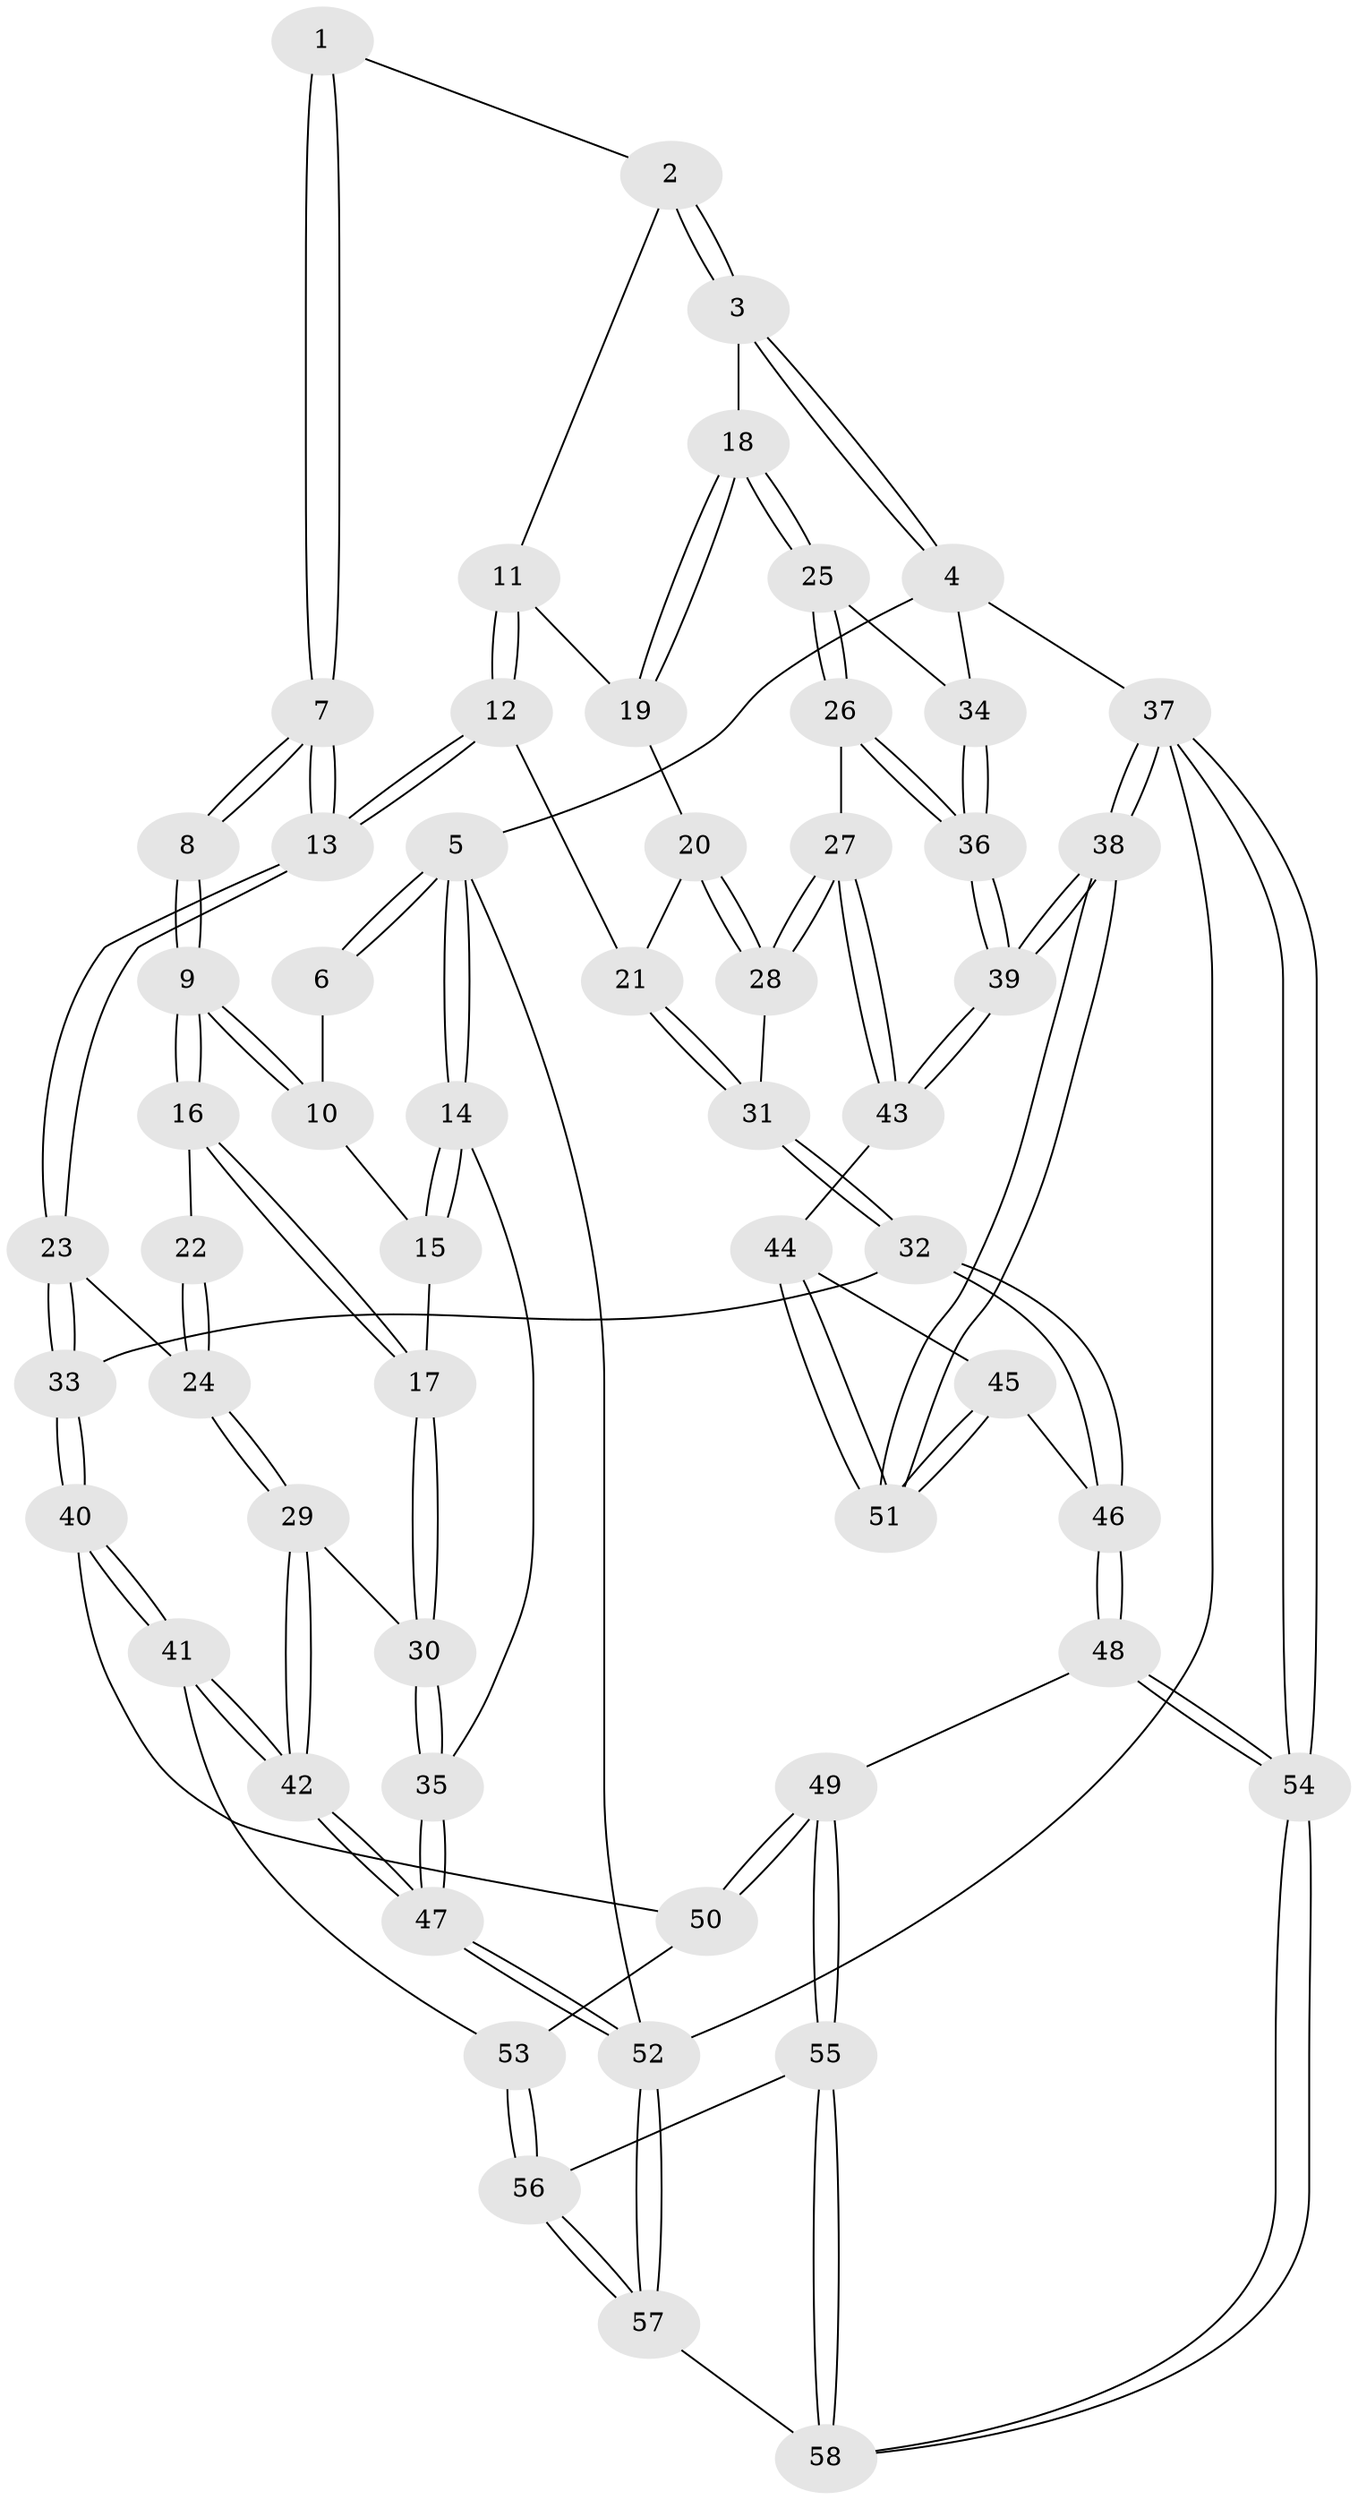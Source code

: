 // coarse degree distribution, {3: 0.17647058823529413, 4: 0.2647058823529412, 6: 0.058823529411764705, 2: 0.029411764705882353, 5: 0.47058823529411764}
// Generated by graph-tools (version 1.1) at 2025/42/03/06/25 10:42:30]
// undirected, 58 vertices, 142 edges
graph export_dot {
graph [start="1"]
  node [color=gray90,style=filled];
  1 [pos="+0.31595012894679186+0"];
  2 [pos="+0.6640383295520328+0"];
  3 [pos="+1+0"];
  4 [pos="+1+0"];
  5 [pos="+0+0"];
  6 [pos="+0.27787119272362776+0"];
  7 [pos="+0.3898635075822974+0.11574371729482659"];
  8 [pos="+0.3664946071640037+0.11951800622975724"];
  9 [pos="+0.17812069798953578+0.11590550119376741"];
  10 [pos="+0.18465812743676735+0"];
  11 [pos="+0.6058326456001781+0.082455184075331"];
  12 [pos="+0.542728198103126+0.150326009841658"];
  13 [pos="+0.42871567349424666+0.16803338833106923"];
  14 [pos="+0+0"];
  15 [pos="+0.012774346850144424+0.08762854021313764"];
  16 [pos="+0.1448256408681385+0.16786680356870096"];
  17 [pos="+0.1263535018409873+0.18550449803607372"];
  18 [pos="+0.8066357461557525+0.14896724763658395"];
  19 [pos="+0.7374945158431674+0.14196761557556822"];
  20 [pos="+0.6681685346833944+0.22095900426534232"];
  21 [pos="+0.5724369426502929+0.1888354739230314"];
  22 [pos="+0.2503766273169262+0.18495289597158673"];
  23 [pos="+0.36444619498758707+0.3768858964449021"];
  24 [pos="+0.32977886954308533+0.38316555853432005"];
  25 [pos="+0.8141027437752701+0.34220496166015807"];
  26 [pos="+0.7884730129842714+0.380232552590557"];
  27 [pos="+0.7795591499457057+0.3919888221434436"];
  28 [pos="+0.7707056830023358+0.39154796831784106"];
  29 [pos="+0.3086378399334568+0.38880992825678956"];
  30 [pos="+0.11428769495611782+0.3012545998222294"];
  31 [pos="+0.6321864555294511+0.4115405209507849"];
  32 [pos="+0.5611153608260178+0.4491222588455375"];
  33 [pos="+0.45418389239175666+0.4373662138851542"];
  34 [pos="+1+0.20534475944933084"];
  35 [pos="+0+0.4260410124609164"];
  36 [pos="+1+0.4371352779544191"];
  37 [pos="+1+1"];
  38 [pos="+1+1"];
  39 [pos="+1+0.5600209152031599"];
  40 [pos="+0.4343177415644647+0.5373914960115938"];
  41 [pos="+0.18684587346835504+0.7498415076761449"];
  42 [pos="+0.11484851623480831+0.7330818404091141"];
  43 [pos="+0.8487071206960939+0.5243572174049856"];
  44 [pos="+0.8350932160223171+0.5611507041184142"];
  45 [pos="+0.7155369885806263+0.7416605268345039"];
  46 [pos="+0.6431501946728111+0.7569776504752372"];
  47 [pos="+0+0.8015934453552388"];
  48 [pos="+0.5963472881497437+0.7964787975830955"];
  49 [pos="+0.5634860062197127+0.8084742096716729"];
  50 [pos="+0.460863666516982+0.7782948842083883"];
  51 [pos="+1+0.9910651744389793"];
  52 [pos="+0+1"];
  53 [pos="+0.2972891062915413+0.791488453251808"];
  54 [pos="+0.9623559225060195+1"];
  55 [pos="+0.5203851362976951+0.9998367948647988"];
  56 [pos="+0.32685427741788675+0.9525079642143056"];
  57 [pos="+0.2774116187213455+1"];
  58 [pos="+0.5195175134929926+1"];
  1 -- 2;
  1 -- 7;
  1 -- 7;
  2 -- 3;
  2 -- 3;
  2 -- 11;
  3 -- 4;
  3 -- 4;
  3 -- 18;
  4 -- 5;
  4 -- 34;
  4 -- 37;
  5 -- 6;
  5 -- 6;
  5 -- 14;
  5 -- 14;
  5 -- 52;
  6 -- 10;
  7 -- 8;
  7 -- 8;
  7 -- 13;
  7 -- 13;
  8 -- 9;
  8 -- 9;
  9 -- 10;
  9 -- 10;
  9 -- 16;
  9 -- 16;
  10 -- 15;
  11 -- 12;
  11 -- 12;
  11 -- 19;
  12 -- 13;
  12 -- 13;
  12 -- 21;
  13 -- 23;
  13 -- 23;
  14 -- 15;
  14 -- 15;
  14 -- 35;
  15 -- 17;
  16 -- 17;
  16 -- 17;
  16 -- 22;
  17 -- 30;
  17 -- 30;
  18 -- 19;
  18 -- 19;
  18 -- 25;
  18 -- 25;
  19 -- 20;
  20 -- 21;
  20 -- 28;
  20 -- 28;
  21 -- 31;
  21 -- 31;
  22 -- 24;
  22 -- 24;
  23 -- 24;
  23 -- 33;
  23 -- 33;
  24 -- 29;
  24 -- 29;
  25 -- 26;
  25 -- 26;
  25 -- 34;
  26 -- 27;
  26 -- 36;
  26 -- 36;
  27 -- 28;
  27 -- 28;
  27 -- 43;
  27 -- 43;
  28 -- 31;
  29 -- 30;
  29 -- 42;
  29 -- 42;
  30 -- 35;
  30 -- 35;
  31 -- 32;
  31 -- 32;
  32 -- 33;
  32 -- 46;
  32 -- 46;
  33 -- 40;
  33 -- 40;
  34 -- 36;
  34 -- 36;
  35 -- 47;
  35 -- 47;
  36 -- 39;
  36 -- 39;
  37 -- 38;
  37 -- 38;
  37 -- 54;
  37 -- 54;
  37 -- 52;
  38 -- 39;
  38 -- 39;
  38 -- 51;
  38 -- 51;
  39 -- 43;
  39 -- 43;
  40 -- 41;
  40 -- 41;
  40 -- 50;
  41 -- 42;
  41 -- 42;
  41 -- 53;
  42 -- 47;
  42 -- 47;
  43 -- 44;
  44 -- 45;
  44 -- 51;
  44 -- 51;
  45 -- 46;
  45 -- 51;
  45 -- 51;
  46 -- 48;
  46 -- 48;
  47 -- 52;
  47 -- 52;
  48 -- 49;
  48 -- 54;
  48 -- 54;
  49 -- 50;
  49 -- 50;
  49 -- 55;
  49 -- 55;
  50 -- 53;
  52 -- 57;
  52 -- 57;
  53 -- 56;
  53 -- 56;
  54 -- 58;
  54 -- 58;
  55 -- 56;
  55 -- 58;
  55 -- 58;
  56 -- 57;
  56 -- 57;
  57 -- 58;
}
